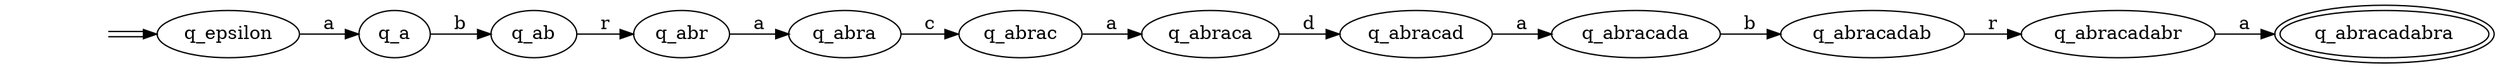 digraph Automaton { 
  rankdir = LR
  0 [label="q_epsilon"];  1 [label="q_a"];  2 [label="q_ab"];  3 [label="q_abr"];  4 [label="q_abra"];  5 [label="q_abrac"];  6 [label="q_abraca"];  7 [label="q_abracad"];  8 [label="q_abracada"];  9 [label="q_abracadab"];  10 [label="q_abracadabr"];  11 [label="q_abracadabra",peripheries=2];  start0 [style=invis]
  start0 -> 0[color="black:white:black"]
  0 -> 1 [label = "a" ]
  1 -> 2 [label = "b" ]
  2 -> 3 [label = "r" ]
  3 -> 4 [label = "a" ]
  4 -> 5 [label = "c" ]
  5 -> 6 [label = "a" ]
  6 -> 7 [label = "d" ]
  7 -> 8 [label = "a" ]
  8 -> 9 [label = "b" ]
  9 -> 10 [label = "r" ]
  10 -> 11 [label = "a" ]
}

